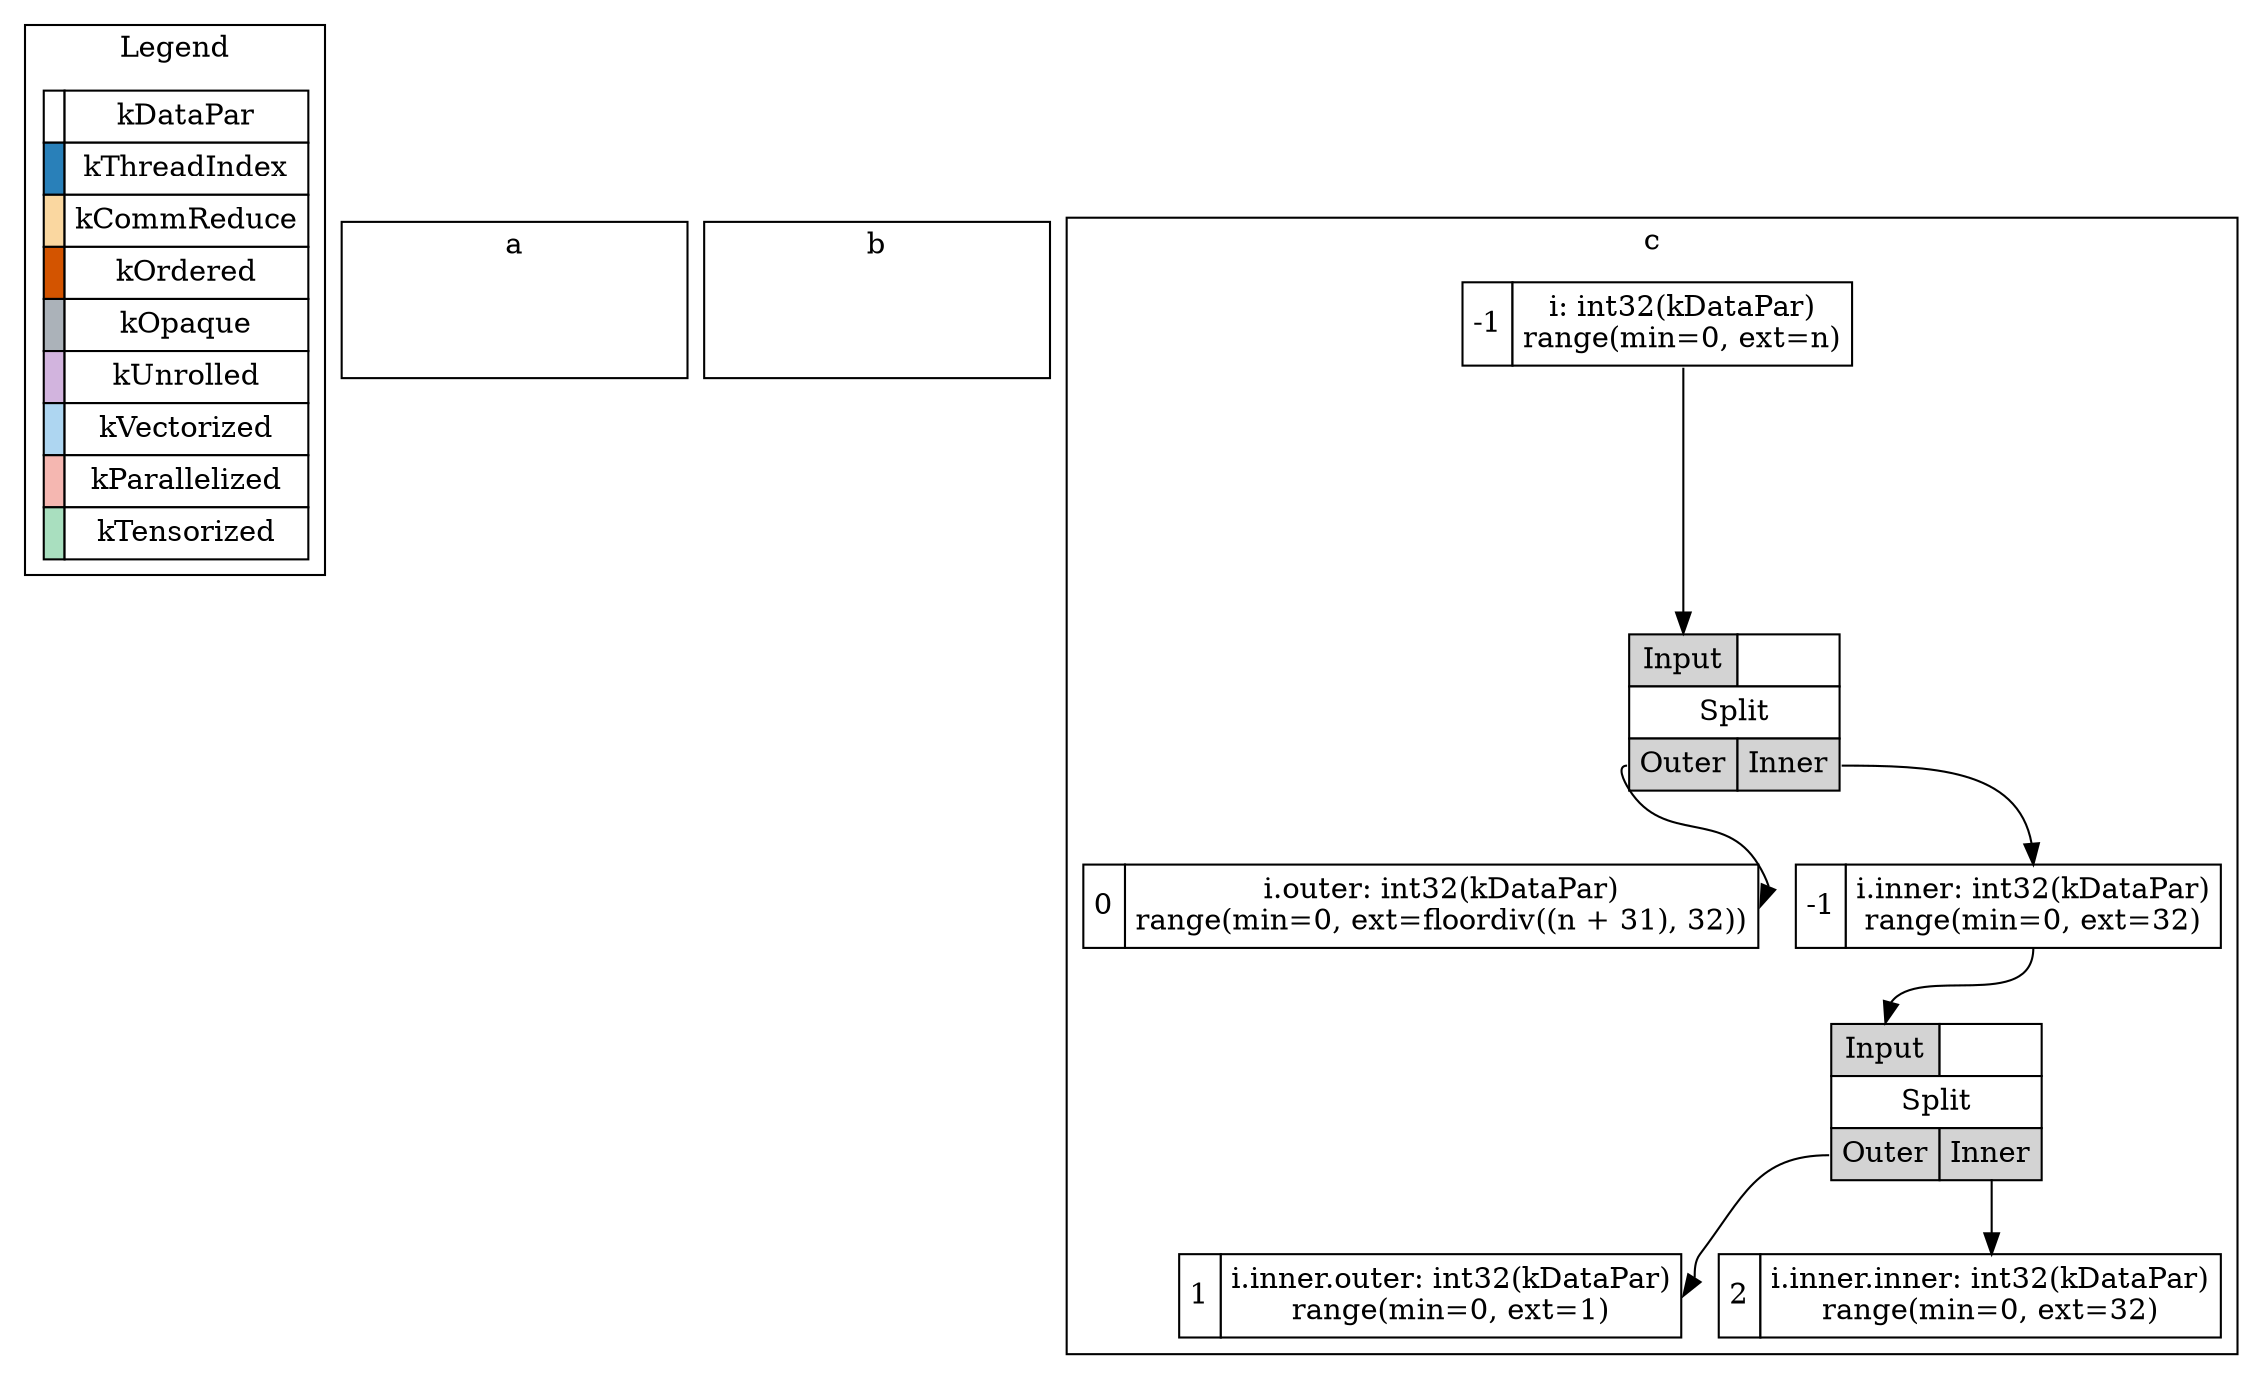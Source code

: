 digraph "IterVar Relationship Graph" {
	graph [rankdir=TB]
	subgraph cluster_legend {
		label=Legend
		legend [label=<<TABLE BORDER="0" CELLBORDER="1" CELLSPACING="0" CELLPADDING="4"><TR><TD BGCOLOR="#FFFFFF"></TD><TD BGCOLOR="white">kDataPar</TD></TR><TR><TD BGCOLOR="#2980B9"></TD><TD BGCOLOR="white">kThreadIndex</TD></TR><TR><TD BGCOLOR="#FAD7A0"></TD><TD BGCOLOR="white">kCommReduce</TD></TR><TR><TD BGCOLOR="#D35400"></TD><TD BGCOLOR="white">kOrdered</TD></TR><TR><TD BGCOLOR="#ABB2B9"></TD><TD BGCOLOR="white">kOpaque</TD></TR><TR><TD BGCOLOR="#D2B4DE"></TD><TD BGCOLOR="white">kUnrolled</TD></TR><TR><TD BGCOLOR="#AED6F1"></TD><TD BGCOLOR="white">kVectorized</TD></TR><TR><TD BGCOLOR="#F5B7B1"></TD><TD BGCOLOR="white">kParallelized</TD></TR><TR><TD BGCOLOR="#A9DFBF"></TD><TD BGCOLOR="white">kTensorized</TD></TR></TABLE>> margin=0 shape=none]
	}
	subgraph cluster_Stage_0 {
		label=a
		a_placeholder [style=invis]
	}
	subgraph cluster_Stage_1 {
		label=b
		b_placeholder [style=invis]
	}
	subgraph cluster_Stage_2 {
		label=c
		IterVar_2_0 [label=<<TABLE BORDER="0" CELLBORDER="1" CELLSPACING="0" CELLPADDING="4"><TR><TD PORT="IterVar_2_0" BGCOLOR="#FFFFFF">-1</TD><TD BGCOLOR="white" PORT="itervar">i: int32(kDataPar)<br/>range(min=0, ext=n)</TD></TR></TABLE>> margin=0 shape=none]
		IterVar_2_1 [label=<<TABLE BORDER="0" CELLBORDER="1" CELLSPACING="0" CELLPADDING="4"><TR><TD PORT="IterVar_2_1" BGCOLOR="#FFFFFF">0</TD><TD BGCOLOR="white" PORT="itervar">i.outer: int32(kDataPar)<br/>range(min=0, ext=floordiv((n + 31), 32))</TD></TR></TABLE>> margin=0 shape=none]
		IterVar_2_2 [label=<<TABLE BORDER="0" CELLBORDER="1" CELLSPACING="0" CELLPADDING="4"><TR><TD PORT="IterVar_2_2" BGCOLOR="#FFFFFF">-1</TD><TD BGCOLOR="white" PORT="itervar">i.inner: int32(kDataPar)<br/>range(min=0, ext=32)</TD></TR></TABLE>> margin=0 shape=none]
		IterVar_2_3 [label=<<TABLE BORDER="0" CELLBORDER="1" CELLSPACING="0" CELLPADDING="4"><TR><TD PORT="IterVar_2_3" BGCOLOR="#FFFFFF">1</TD><TD BGCOLOR="white" PORT="itervar">i.inner.outer: int32(kDataPar)<br/>range(min=0, ext=1)</TD></TR></TABLE>> margin=0 shape=none]
		IterVar_2_4 [label=<<TABLE BORDER="0" CELLBORDER="1" CELLSPACING="0" CELLPADDING="4"><TR><TD PORT="IterVar_2_4" BGCOLOR="#FFFFFF">2</TD><TD BGCOLOR="white" PORT="itervar">i.inner.inner: int32(kDataPar)<br/>range(min=0, ext=32)</TD></TR></TABLE>> margin=0 shape=none]
		Split_Relation_2_0 [label=<<TABLE BORDER="0" CELLBORDER="1" CELLSPACING="0" CELLPADDING="4"><TR><TD BGCOLOR="lightgrey" PORT="Input">Input</TD><TD BGCOLOR="white"></TD></TR><TR><TD BGCOLOR="white" COLSPAN="2" PORT="relation">Split</TD></TR><TR><TD BGCOLOR="lightgrey" PORT="Outer">Outer</TD><TD BGCOLOR="lightgrey" PORT="Inner">Inner</TD></TR></TABLE>> margin=0 shape=none]
		IterVar_2_0:itervar -> Split_Relation_2_0:Input
		Split_Relation_2_0:Outer -> IterVar_2_1:itervar
		Split_Relation_2_0:Inner -> IterVar_2_2:itervar
		Split_Relation_2_1 [label=<<TABLE BORDER="0" CELLBORDER="1" CELLSPACING="0" CELLPADDING="4"><TR><TD BGCOLOR="lightgrey" PORT="Input">Input</TD><TD BGCOLOR="white"></TD></TR><TR><TD BGCOLOR="white" COLSPAN="2" PORT="relation">Split</TD></TR><TR><TD BGCOLOR="lightgrey" PORT="Outer">Outer</TD><TD BGCOLOR="lightgrey" PORT="Inner">Inner</TD></TR></TABLE>> margin=0 shape=none]
		IterVar_2_2:itervar -> Split_Relation_2_1:Input
		Split_Relation_2_1:Outer -> IterVar_2_3:itervar
		Split_Relation_2_1:Inner -> IterVar_2_4:itervar
	}
}